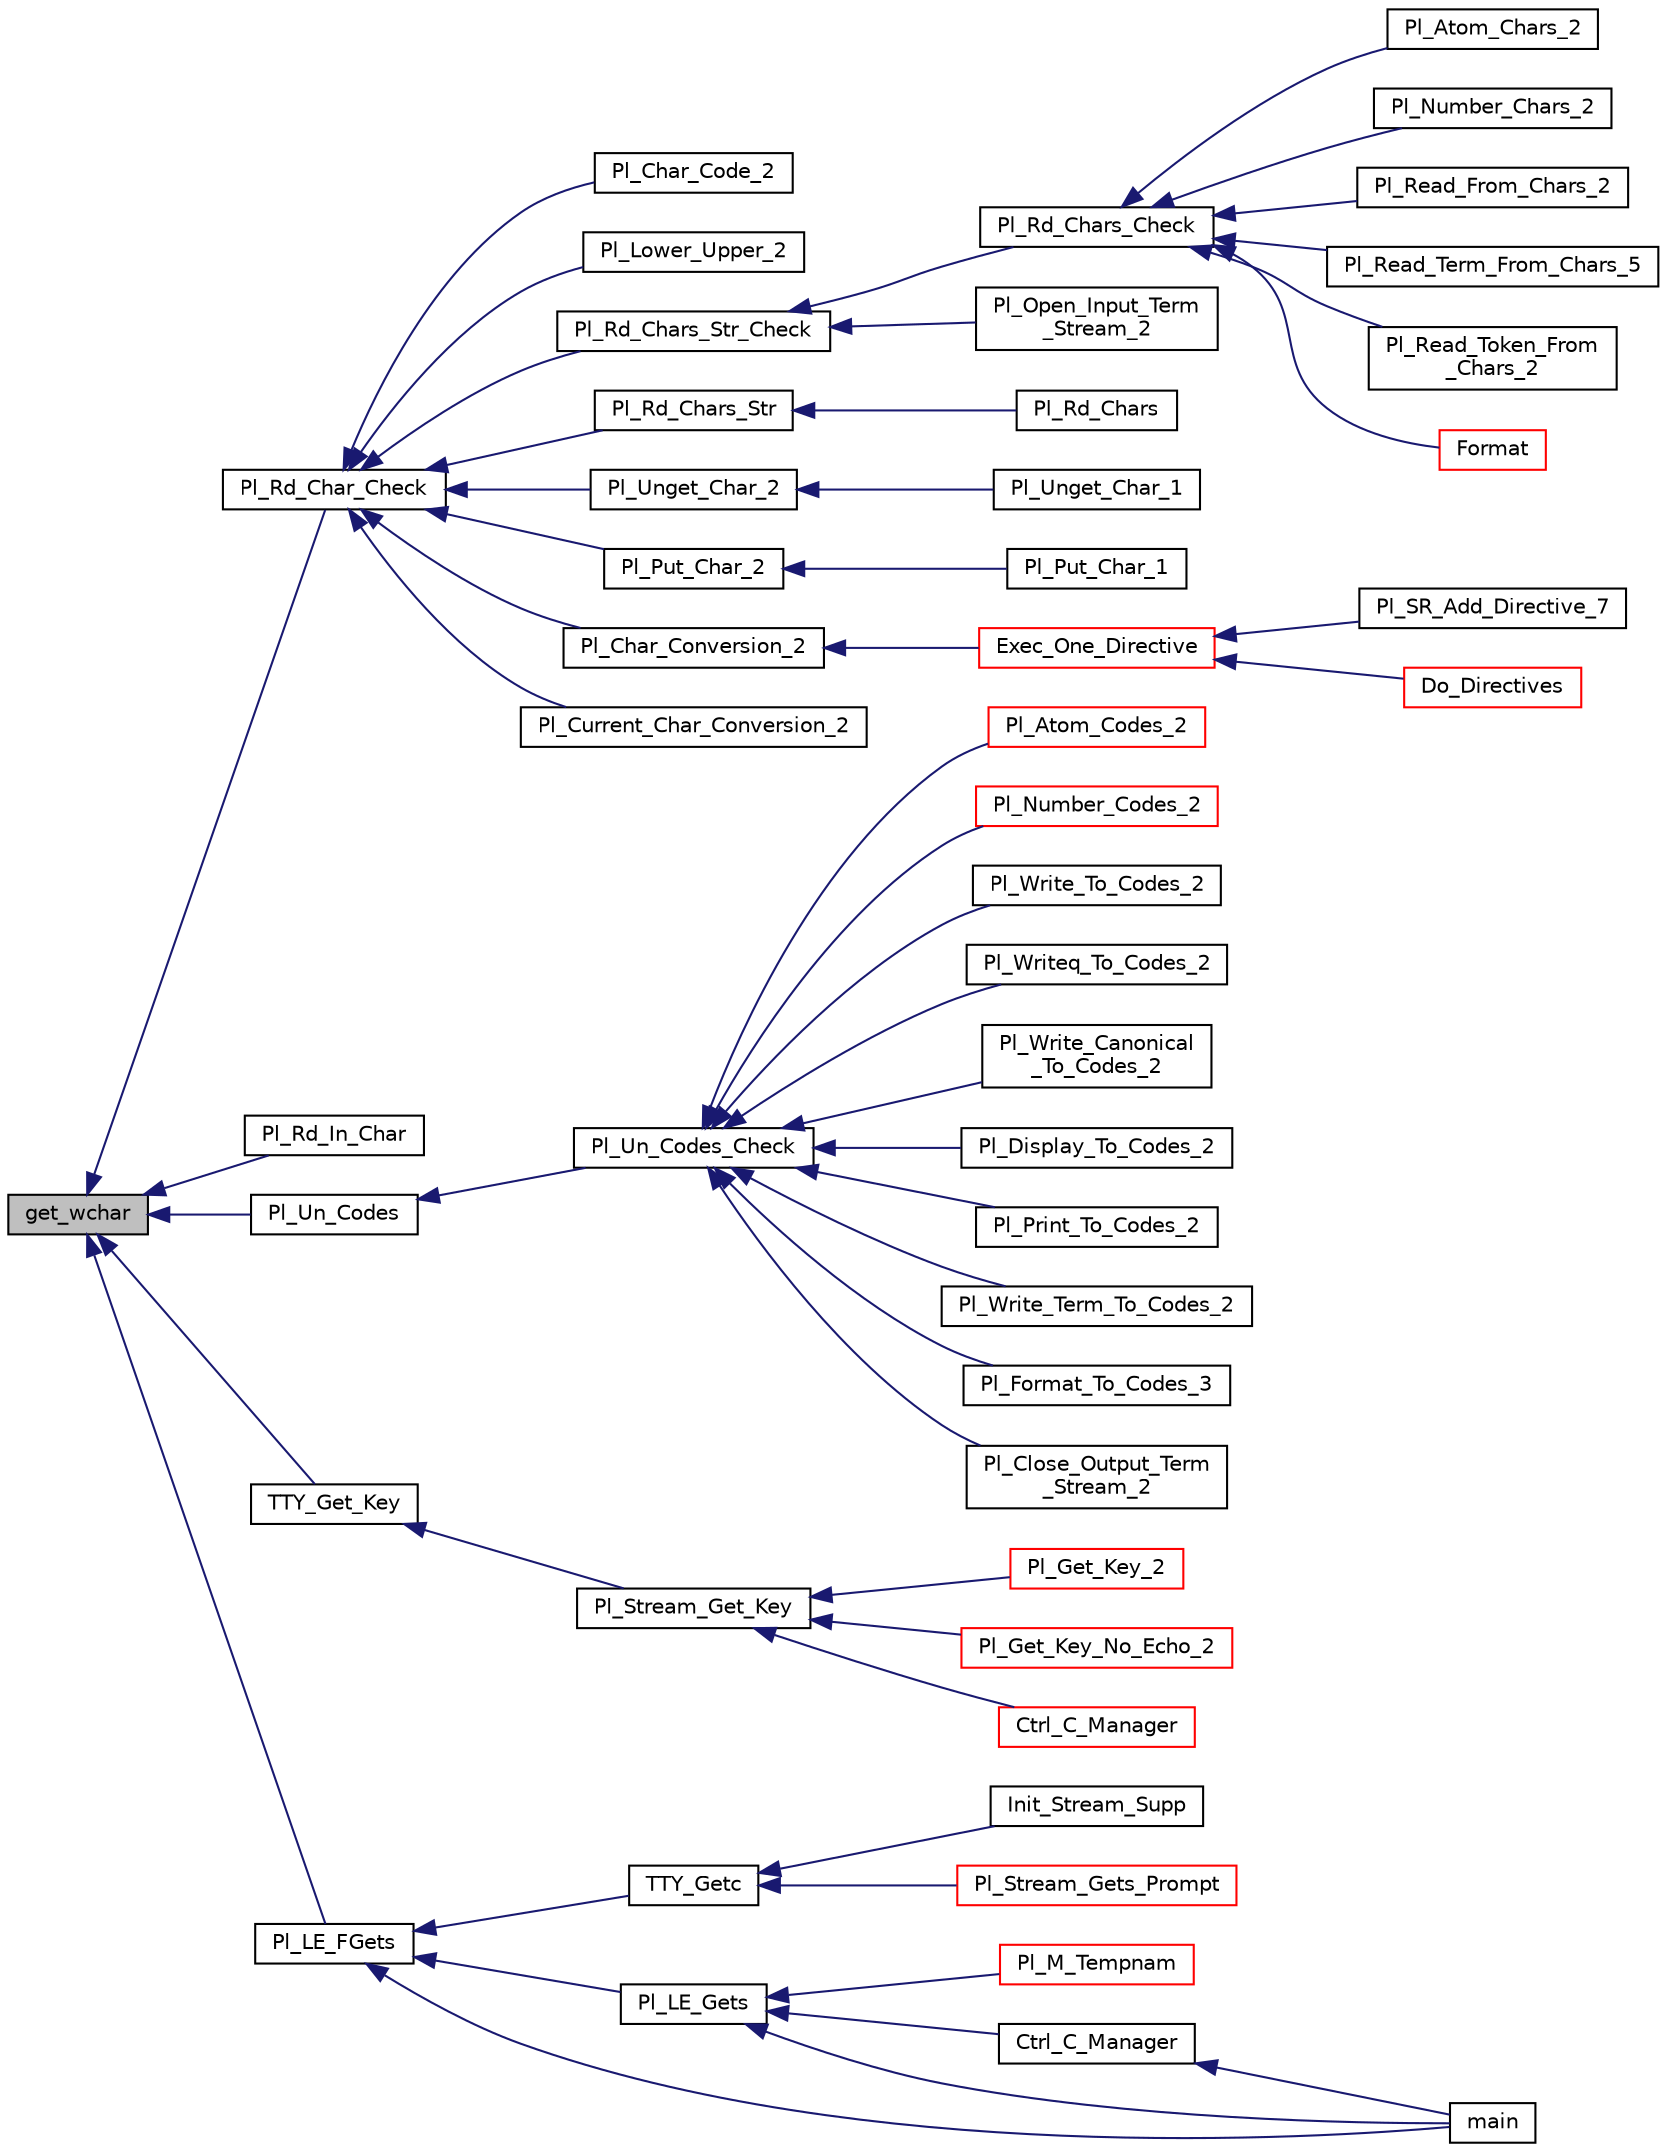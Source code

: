 digraph "get_wchar"
{
  edge [fontname="Helvetica",fontsize="10",labelfontname="Helvetica",labelfontsize="10"];
  node [fontname="Helvetica",fontsize="10",shape=record];
  rankdir="LR";
  Node1 [label="get_wchar",height=0.2,width=0.4,color="black", fillcolor="grey75", style="filled", fontcolor="black"];
  Node1 -> Node2 [dir="back",color="midnightblue",fontsize="10",style="solid",fontname="Helvetica"];
  Node2 [label="Pl_Rd_Char_Check",height=0.2,width=0.4,color="black", fillcolor="white", style="filled",URL="$gprolog_8h.html#a9a554eaf10541dc496156b0912c0c6a2"];
  Node2 -> Node3 [dir="back",color="midnightblue",fontsize="10",style="solid",fontname="Helvetica"];
  Node3 [label="Pl_Char_Code_2",height=0.2,width=0.4,color="black", fillcolor="white", style="filled",URL="$atom__c_8c.html#ae783305c9dbde7908ba5c8e77e635cea"];
  Node2 -> Node4 [dir="back",color="midnightblue",fontsize="10",style="solid",fontname="Helvetica"];
  Node4 [label="Pl_Lower_Upper_2",height=0.2,width=0.4,color="black", fillcolor="white", style="filled",URL="$atom__c_8c.html#ac92c224303d440c021dfae4932c29de7"];
  Node2 -> Node5 [dir="back",color="midnightblue",fontsize="10",style="solid",fontname="Helvetica"];
  Node5 [label="Pl_Rd_Chars_Str_Check",height=0.2,width=0.4,color="black", fillcolor="white", style="filled",URL="$gprolog_8h.html#aacd9f561168354a4175da2d9f4adf06b"];
  Node5 -> Node6 [dir="back",color="midnightblue",fontsize="10",style="solid",fontname="Helvetica"];
  Node6 [label="Pl_Rd_Chars_Check",height=0.2,width=0.4,color="black", fillcolor="white", style="filled",URL="$gprolog_8h.html#a178b842d1951cd3a852bb721158e7c85"];
  Node6 -> Node7 [dir="back",color="midnightblue",fontsize="10",style="solid",fontname="Helvetica"];
  Node7 [label="Pl_Atom_Chars_2",height=0.2,width=0.4,color="black", fillcolor="white", style="filled",URL="$atom__c_8c.html#a93b4aeb861db385dfbcc91e12c4133b6"];
  Node6 -> Node8 [dir="back",color="midnightblue",fontsize="10",style="solid",fontname="Helvetica"];
  Node8 [label="Pl_Number_Chars_2",height=0.2,width=0.4,color="black", fillcolor="white", style="filled",URL="$atom__c_8c.html#a227fc472d79309e81af1f91e7e236951"];
  Node6 -> Node9 [dir="back",color="midnightblue",fontsize="10",style="solid",fontname="Helvetica"];
  Node9 [label="Pl_Read_From_Chars_2",height=0.2,width=0.4,color="black", fillcolor="white", style="filled",URL="$const__io__c_8c.html#a4c0c2e76d2a48de5b1be98292298c3b1"];
  Node6 -> Node10 [dir="back",color="midnightblue",fontsize="10",style="solid",fontname="Helvetica"];
  Node10 [label="Pl_Read_Term_From_Chars_5",height=0.2,width=0.4,color="black", fillcolor="white", style="filled",URL="$const__io__c_8c.html#ad74775c98c90c1dd5b50e079d7e44a4d"];
  Node6 -> Node11 [dir="back",color="midnightblue",fontsize="10",style="solid",fontname="Helvetica"];
  Node11 [label="Pl_Read_Token_From\l_Chars_2",height=0.2,width=0.4,color="black", fillcolor="white", style="filled",URL="$const__io__c_8c.html#a69e4a9f23af4409adb6741f13b0982eb"];
  Node6 -> Node12 [dir="back",color="midnightblue",fontsize="10",style="solid",fontname="Helvetica"];
  Node12 [label="Format",height=0.2,width=0.4,color="red", fillcolor="white", style="filled",URL="$format__c_8c.html#aa12dcc50db0f65e767ec82fac2354c1f"];
  Node5 -> Node13 [dir="back",color="midnightblue",fontsize="10",style="solid",fontname="Helvetica"];
  Node13 [label="Pl_Open_Input_Term\l_Stream_2",height=0.2,width=0.4,color="black", fillcolor="white", style="filled",URL="$stream__c_8c.html#a5509c863559e52e3f79d862fdb121edb"];
  Node2 -> Node14 [dir="back",color="midnightblue",fontsize="10",style="solid",fontname="Helvetica"];
  Node14 [label="Pl_Rd_Chars_Str",height=0.2,width=0.4,color="black", fillcolor="white", style="filled",URL="$gprolog_8h.html#a85c9e480c99d29425c3ba77eb7332fb4"];
  Node14 -> Node15 [dir="back",color="midnightblue",fontsize="10",style="solid",fontname="Helvetica"];
  Node15 [label="Pl_Rd_Chars",height=0.2,width=0.4,color="black", fillcolor="white", style="filled",URL="$gprolog_8h.html#a6576bc61c971fb17a26ea08a9c94bdde"];
  Node2 -> Node16 [dir="back",color="midnightblue",fontsize="10",style="solid",fontname="Helvetica"];
  Node16 [label="Pl_Unget_Char_2",height=0.2,width=0.4,color="black", fillcolor="white", style="filled",URL="$char__io__c_8c.html#ae656533eead62d1d668b37fc53254da4"];
  Node16 -> Node17 [dir="back",color="midnightblue",fontsize="10",style="solid",fontname="Helvetica"];
  Node17 [label="Pl_Unget_Char_1",height=0.2,width=0.4,color="black", fillcolor="white", style="filled",URL="$char__io__c_8c.html#a4aeb5b9c0e34bff8e926d30f3d968b35"];
  Node2 -> Node18 [dir="back",color="midnightblue",fontsize="10",style="solid",fontname="Helvetica"];
  Node18 [label="Pl_Put_Char_2",height=0.2,width=0.4,color="black", fillcolor="white", style="filled",URL="$char__io__c_8c.html#ad051b45cb87873826494cc35e1f1756f"];
  Node18 -> Node19 [dir="back",color="midnightblue",fontsize="10",style="solid",fontname="Helvetica"];
  Node19 [label="Pl_Put_Char_1",height=0.2,width=0.4,color="black", fillcolor="white", style="filled",URL="$char__io__c_8c.html#a55406b01d7f14bb4203b4207ab0dadd5"];
  Node2 -> Node20 [dir="back",color="midnightblue",fontsize="10",style="solid",fontname="Helvetica"];
  Node20 [label="Pl_Char_Conversion_2",height=0.2,width=0.4,color="black", fillcolor="white", style="filled",URL="$src__rdr__c_8c.html#a7b77b129765c92779207cb05498ae01d"];
  Node20 -> Node21 [dir="back",color="midnightblue",fontsize="10",style="solid",fontname="Helvetica"];
  Node21 [label="Exec_One_Directive",height=0.2,width=0.4,color="red", fillcolor="white", style="filled",URL="$src__rdr__c_8c.html#a7ef84e25cd84c5961d096b2ddda6df98"];
  Node21 -> Node22 [dir="back",color="midnightblue",fontsize="10",style="solid",fontname="Helvetica"];
  Node22 [label="Pl_SR_Add_Directive_7",height=0.2,width=0.4,color="black", fillcolor="white", style="filled",URL="$src__rdr__c_8c.html#a421cb25150c80da420451dc77a0103f1"];
  Node21 -> Node23 [dir="back",color="midnightblue",fontsize="10",style="solid",fontname="Helvetica"];
  Node23 [label="Do_Directives",height=0.2,width=0.4,color="red", fillcolor="white", style="filled",URL="$src__rdr__c_8c.html#abf7ac3719de56b13db4c6b8863b9196b"];
  Node2 -> Node24 [dir="back",color="midnightblue",fontsize="10",style="solid",fontname="Helvetica"];
  Node24 [label="Pl_Current_Char_Conversion_2",height=0.2,width=0.4,color="black", fillcolor="white", style="filled",URL="$read__c_8c.html#a78e70803448b60652421796a87eb4988"];
  Node1 -> Node25 [dir="back",color="midnightblue",fontsize="10",style="solid",fontname="Helvetica"];
  Node25 [label="Pl_Rd_In_Char",height=0.2,width=0.4,color="black", fillcolor="white", style="filled",URL="$gprolog_8h.html#a836ed6ff92a95cc1a208293bfe5f00f9"];
  Node1 -> Node26 [dir="back",color="midnightblue",fontsize="10",style="solid",fontname="Helvetica"];
  Node26 [label="Pl_Un_Codes",height=0.2,width=0.4,color="black", fillcolor="white", style="filled",URL="$c__supp_8h.html#a2a040cc60da71ab770a3cd6d6b179cf8"];
  Node26 -> Node27 [dir="back",color="midnightblue",fontsize="10",style="solid",fontname="Helvetica"];
  Node27 [label="Pl_Un_Codes_Check",height=0.2,width=0.4,color="black", fillcolor="white", style="filled",URL="$c__supp_8h.html#a31d18c21b39d0112d039dfc1c76fd64e"];
  Node27 -> Node28 [dir="back",color="midnightblue",fontsize="10",style="solid",fontname="Helvetica"];
  Node28 [label="Pl_Atom_Codes_2",height=0.2,width=0.4,color="red", fillcolor="white", style="filled",URL="$atom__c_8c.html#ae7e76a394b080595b47f57c8134b5775"];
  Node27 -> Node29 [dir="back",color="midnightblue",fontsize="10",style="solid",fontname="Helvetica"];
  Node29 [label="Pl_Number_Codes_2",height=0.2,width=0.4,color="red", fillcolor="white", style="filled",URL="$atom__c_8c.html#ae89fe3df220d385008f49c583dc41d32"];
  Node27 -> Node30 [dir="back",color="midnightblue",fontsize="10",style="solid",fontname="Helvetica"];
  Node30 [label="Pl_Write_To_Codes_2",height=0.2,width=0.4,color="black", fillcolor="white", style="filled",URL="$const__io__c_8c.html#a25d608ecb5b337246a18790f56533fc9"];
  Node27 -> Node31 [dir="back",color="midnightblue",fontsize="10",style="solid",fontname="Helvetica"];
  Node31 [label="Pl_Writeq_To_Codes_2",height=0.2,width=0.4,color="black", fillcolor="white", style="filled",URL="$const__io__c_8c.html#a185e60a4924ec43acef85eddcf71d103"];
  Node27 -> Node32 [dir="back",color="midnightblue",fontsize="10",style="solid",fontname="Helvetica"];
  Node32 [label="Pl_Write_Canonical\l_To_Codes_2",height=0.2,width=0.4,color="black", fillcolor="white", style="filled",URL="$const__io__c_8c.html#ad7eb59913bef396f8b0c435b739e72bb"];
  Node27 -> Node33 [dir="back",color="midnightblue",fontsize="10",style="solid",fontname="Helvetica"];
  Node33 [label="Pl_Display_To_Codes_2",height=0.2,width=0.4,color="black", fillcolor="white", style="filled",URL="$const__io__c_8c.html#a3cde09982726aebf40d86a2e131d31a9"];
  Node27 -> Node34 [dir="back",color="midnightblue",fontsize="10",style="solid",fontname="Helvetica"];
  Node34 [label="Pl_Print_To_Codes_2",height=0.2,width=0.4,color="black", fillcolor="white", style="filled",URL="$const__io__c_8c.html#a96bb7a2cf5d9de1f05e37947c9d82f5f"];
  Node27 -> Node35 [dir="back",color="midnightblue",fontsize="10",style="solid",fontname="Helvetica"];
  Node35 [label="Pl_Write_Term_To_Codes_2",height=0.2,width=0.4,color="black", fillcolor="white", style="filled",URL="$const__io__c_8c.html#a3e7f4bad7079e6a6447ab8b4d79c0cf4"];
  Node27 -> Node36 [dir="back",color="midnightblue",fontsize="10",style="solid",fontname="Helvetica"];
  Node36 [label="Pl_Format_To_Codes_3",height=0.2,width=0.4,color="black", fillcolor="white", style="filled",URL="$const__io__c_8c.html#a1df246c066893abb1d39131228693e0e"];
  Node27 -> Node37 [dir="back",color="midnightblue",fontsize="10",style="solid",fontname="Helvetica"];
  Node37 [label="Pl_Close_Output_Term\l_Stream_2",height=0.2,width=0.4,color="black", fillcolor="white", style="filled",URL="$stream__c_8c.html#a1f13fab2c67dc519c098795427b0cc02"];
  Node1 -> Node38 [dir="back",color="midnightblue",fontsize="10",style="solid",fontname="Helvetica"];
  Node38 [label="TTY_Get_Key",height=0.2,width=0.4,color="black", fillcolor="white", style="filled",URL="$stream__supp_8c.html#a50c66fd397c6e90e83731c9773bea731"];
  Node38 -> Node39 [dir="back",color="midnightblue",fontsize="10",style="solid",fontname="Helvetica"];
  Node39 [label="Pl_Stream_Get_Key",height=0.2,width=0.4,color="black", fillcolor="white", style="filled",URL="$stream__supp_8h.html#a26cd9e00963fb491e6fa10c28d707bb0"];
  Node39 -> Node40 [dir="back",color="midnightblue",fontsize="10",style="solid",fontname="Helvetica"];
  Node40 [label="Pl_Get_Key_2",height=0.2,width=0.4,color="red", fillcolor="white", style="filled",URL="$char__io__c_8c.html#a991e3204fa1034f2ac6a2e2673d84cdd"];
  Node39 -> Node41 [dir="back",color="midnightblue",fontsize="10",style="solid",fontname="Helvetica"];
  Node41 [label="Pl_Get_Key_No_Echo_2",height=0.2,width=0.4,color="red", fillcolor="white", style="filled",URL="$char__io__c_8c.html#a41e9061d4dc3707ab8082e9faa4e3dc4"];
  Node39 -> Node42 [dir="back",color="midnightblue",fontsize="10",style="solid",fontname="Helvetica"];
  Node42 [label="Ctrl_C_Manager",height=0.2,width=0.4,color="red", fillcolor="white", style="filled",URL="$top__level__c_8c.html#ac5412344b34dcaf81d8e802130005f66"];
  Node1 -> Node43 [dir="back",color="midnightblue",fontsize="10",style="solid",fontname="Helvetica"];
  Node43 [label="Pl_LE_FGets",height=0.2,width=0.4,color="black", fillcolor="white", style="filled",URL="$linedit_8h.html#afc3f434a6c8f1502ac218732fbc625f5"];
  Node43 -> Node44 [dir="back",color="midnightblue",fontsize="10",style="solid",fontname="Helvetica"];
  Node44 [label="TTY_Getc",height=0.2,width=0.4,color="black", fillcolor="white", style="filled",URL="$stream__supp_8c.html#af724b584a512fb1443bbf02c4ae0d153"];
  Node44 -> Node45 [dir="back",color="midnightblue",fontsize="10",style="solid",fontname="Helvetica"];
  Node45 [label="Init_Stream_Supp",height=0.2,width=0.4,color="black", fillcolor="white", style="filled",URL="$stream__supp_8c.html#a46a2de744d0ab922af4d2edc06e1ac48"];
  Node44 -> Node46 [dir="back",color="midnightblue",fontsize="10",style="solid",fontname="Helvetica"];
  Node46 [label="Pl_Stream_Gets_Prompt",height=0.2,width=0.4,color="red", fillcolor="white", style="filled",URL="$stream__supp_8h.html#a2f93cffadbbe16ff8c57ac78497b9c14"];
  Node43 -> Node47 [dir="back",color="midnightblue",fontsize="10",style="solid",fontname="Helvetica"];
  Node47 [label="Pl_LE_Gets",height=0.2,width=0.4,color="black", fillcolor="white", style="filled",URL="$linedit_8h.html#aaa0d7627c7e48ff6b19dea876609eaf5"];
  Node47 -> Node48 [dir="back",color="midnightblue",fontsize="10",style="solid",fontname="Helvetica"];
  Node48 [label="Pl_M_Tempnam",height=0.2,width=0.4,color="red", fillcolor="white", style="filled",URL="$machine1_8h.html#a7aa127682707f8916310f0f957ce96e9"];
  Node47 -> Node49 [dir="back",color="midnightblue",fontsize="10",style="solid",fontname="Helvetica"];
  Node49 [label="Ctrl_C_Manager",height=0.2,width=0.4,color="black", fillcolor="white", style="filled",URL="$test__linedit_8c.html#aff54f72a936c24930b5fee97f82033d5"];
  Node49 -> Node50 [dir="back",color="midnightblue",fontsize="10",style="solid",fontname="Helvetica"];
  Node50 [label="main",height=0.2,width=0.4,color="black", fillcolor="white", style="filled",URL="$test__linedit_8c.html#a0ddf1224851353fc92bfbff6f499fa97"];
  Node47 -> Node50 [dir="back",color="midnightblue",fontsize="10",style="solid",fontname="Helvetica"];
  Node43 -> Node50 [dir="back",color="midnightblue",fontsize="10",style="solid",fontname="Helvetica"];
}
